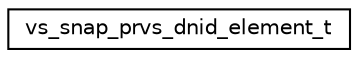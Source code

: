 digraph "Graphical Class Hierarchy"
{
 // LATEX_PDF_SIZE
  edge [fontname="Helvetica",fontsize="10",labelfontname="Helvetica",labelfontsize="10"];
  node [fontname="Helvetica",fontsize="10",shape=record];
  rankdir="LR";
  Node0 [label="vs_snap_prvs_dnid_element_t",height=0.2,width=0.4,color="black", fillcolor="white", style="filled",URL="$structvs__snap__prvs__dnid__element__t.html",tooltip="Device description."];
}
